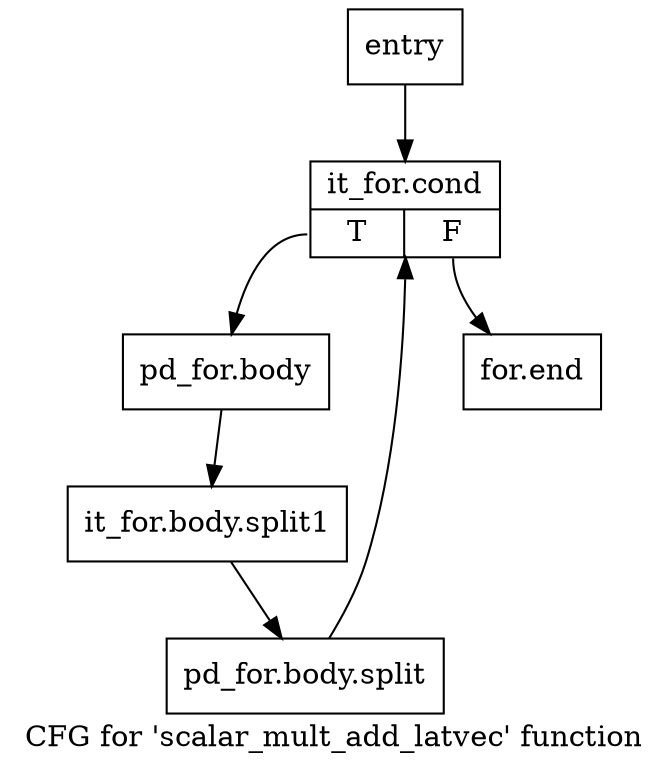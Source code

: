 digraph "CFG for 'scalar_mult_add_latvec' function" {
	label="CFG for 'scalar_mult_add_latvec' function";

	Node0x1940d20 [shape=record,label="{entry}"];
	Node0x1940d20 -> Node0x1940d70;
	Node0x1940d70 [shape=record,label="{it_for.cond|{<s0>T|<s1>F}}"];
	Node0x1940d70:s0 -> Node0x1940dc0;
	Node0x1940d70:s1 -> Node0x1940e10;
	Node0x1940dc0 [shape=record,label="{pd_for.body}"];
	Node0x1940dc0 -> Node0x1c8ca00;
	Node0x1c8ca00 [shape=record,label="{it_for.body.split1}"];
	Node0x1c8ca00 -> Node0x1be6bf0;
	Node0x1be6bf0 [shape=record,label="{pd_for.body.split}"];
	Node0x1be6bf0 -> Node0x1940d70;
	Node0x1940e10 [shape=record,label="{for.end}"];
}
